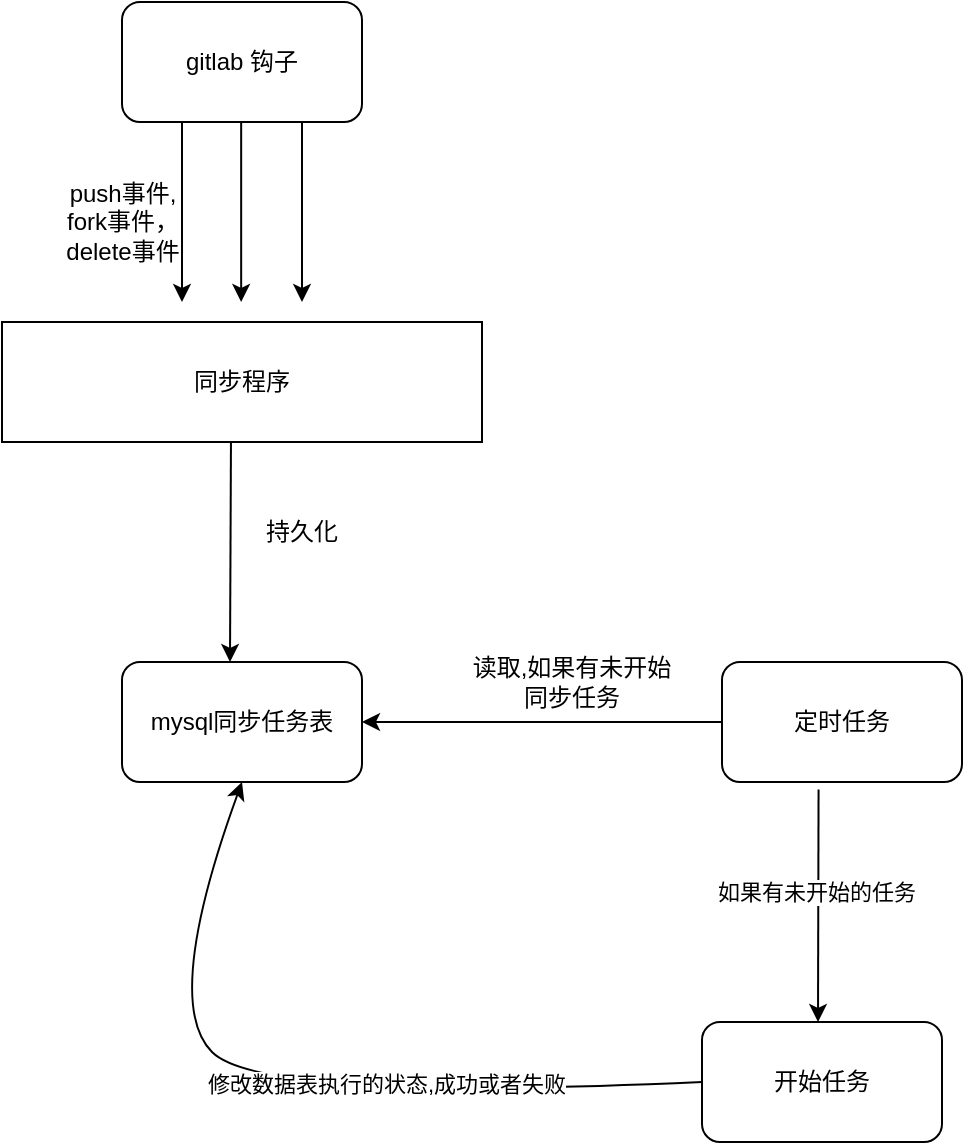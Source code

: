 <mxfile version="21.3.2" type="github">
  <diagram name="第 1 页" id="a9l_GqRYq0tupaa4qaCO">
    <mxGraphModel dx="1311" dy="678" grid="1" gridSize="10" guides="1" tooltips="1" connect="1" arrows="1" fold="1" page="1" pageScale="1" pageWidth="827" pageHeight="1169" math="0" shadow="0">
      <root>
        <mxCell id="0" />
        <mxCell id="1" parent="0" />
        <mxCell id="h_j1EcR0HLJxvDaUvO9e-1" value="gitlab 钩子" style="rounded=1;whiteSpace=wrap;html=1;" vertex="1" parent="1">
          <mxGeometry x="310" y="140" width="120" height="60" as="geometry" />
        </mxCell>
        <mxCell id="h_j1EcR0HLJxvDaUvO9e-2" value="同步程序" style="rounded=0;whiteSpace=wrap;html=1;" vertex="1" parent="1">
          <mxGeometry x="250" y="300" width="240" height="60" as="geometry" />
        </mxCell>
        <mxCell id="h_j1EcR0HLJxvDaUvO9e-3" value="" style="endArrow=classic;html=1;rounded=0;exitX=0.25;exitY=1;exitDx=0;exitDy=0;" edge="1" parent="1" source="h_j1EcR0HLJxvDaUvO9e-1">
          <mxGeometry width="50" height="50" relative="1" as="geometry">
            <mxPoint x="370" y="390" as="sourcePoint" />
            <mxPoint x="340" y="290" as="targetPoint" />
            <Array as="points">
              <mxPoint x="340" y="240" />
            </Array>
          </mxGeometry>
        </mxCell>
        <mxCell id="h_j1EcR0HLJxvDaUvO9e-4" value="push事件,&lt;br&gt;fork事件，&lt;br&gt;delete事件" style="text;html=1;align=center;verticalAlign=middle;resizable=0;points=[];autosize=1;strokeColor=none;fillColor=none;" vertex="1" parent="1">
          <mxGeometry x="270" y="220" width="80" height="60" as="geometry" />
        </mxCell>
        <mxCell id="h_j1EcR0HLJxvDaUvO9e-9" value="" style="endArrow=classic;html=1;rounded=0;exitX=0.25;exitY=1;exitDx=0;exitDy=0;" edge="1" parent="1">
          <mxGeometry width="50" height="50" relative="1" as="geometry">
            <mxPoint x="369.58" y="200" as="sourcePoint" />
            <mxPoint x="369.58" y="290" as="targetPoint" />
            <Array as="points">
              <mxPoint x="369.58" y="240" />
            </Array>
          </mxGeometry>
        </mxCell>
        <mxCell id="h_j1EcR0HLJxvDaUvO9e-10" value="" style="endArrow=classic;html=1;rounded=0;exitX=0.25;exitY=1;exitDx=0;exitDy=0;" edge="1" parent="1">
          <mxGeometry width="50" height="50" relative="1" as="geometry">
            <mxPoint x="400" y="200" as="sourcePoint" />
            <mxPoint x="400" y="290" as="targetPoint" />
            <Array as="points">
              <mxPoint x="400" y="240" />
            </Array>
          </mxGeometry>
        </mxCell>
        <mxCell id="h_j1EcR0HLJxvDaUvO9e-11" value="mysql同步任务表" style="rounded=1;whiteSpace=wrap;html=1;" vertex="1" parent="1">
          <mxGeometry x="310" y="470" width="120" height="60" as="geometry" />
        </mxCell>
        <mxCell id="h_j1EcR0HLJxvDaUvO9e-12" value="持久化" style="text;html=1;strokeColor=none;fillColor=none;align=center;verticalAlign=middle;whiteSpace=wrap;rounded=0;" vertex="1" parent="1">
          <mxGeometry x="370" y="390" width="60" height="30" as="geometry" />
        </mxCell>
        <mxCell id="h_j1EcR0HLJxvDaUvO9e-13" value="" style="endArrow=classic;html=1;rounded=0;exitX=0.477;exitY=1;exitDx=0;exitDy=0;exitPerimeter=0;" edge="1" parent="1" source="h_j1EcR0HLJxvDaUvO9e-2">
          <mxGeometry width="50" height="50" relative="1" as="geometry">
            <mxPoint x="370" y="390" as="sourcePoint" />
            <mxPoint x="364" y="470" as="targetPoint" />
          </mxGeometry>
        </mxCell>
        <mxCell id="h_j1EcR0HLJxvDaUvO9e-14" value="定时任务" style="rounded=1;whiteSpace=wrap;html=1;" vertex="1" parent="1">
          <mxGeometry x="610" y="470" width="120" height="60" as="geometry" />
        </mxCell>
        <mxCell id="h_j1EcR0HLJxvDaUvO9e-15" value="" style="endArrow=classic;html=1;rounded=0;exitX=0;exitY=0.5;exitDx=0;exitDy=0;entryX=1;entryY=0.5;entryDx=0;entryDy=0;" edge="1" parent="1" source="h_j1EcR0HLJxvDaUvO9e-14" target="h_j1EcR0HLJxvDaUvO9e-11">
          <mxGeometry width="50" height="50" relative="1" as="geometry">
            <mxPoint x="370" y="390" as="sourcePoint" />
            <mxPoint x="420" y="340" as="targetPoint" />
          </mxGeometry>
        </mxCell>
        <mxCell id="h_j1EcR0HLJxvDaUvO9e-16" value="读取,如果有未开始同步任务" style="text;html=1;strokeColor=none;fillColor=none;align=center;verticalAlign=middle;whiteSpace=wrap;rounded=0;" vertex="1" parent="1">
          <mxGeometry x="480" y="470" width="110" height="20" as="geometry" />
        </mxCell>
        <mxCell id="h_j1EcR0HLJxvDaUvO9e-22" value="" style="endArrow=classic;html=1;rounded=0;exitX=0.394;exitY=1.063;exitDx=0;exitDy=0;exitPerimeter=0;" edge="1" parent="1">
          <mxGeometry width="50" height="50" relative="1" as="geometry">
            <mxPoint x="658.28" y="533.78" as="sourcePoint" />
            <mxPoint x="658" y="650" as="targetPoint" />
          </mxGeometry>
        </mxCell>
        <mxCell id="h_j1EcR0HLJxvDaUvO9e-23" value="如果有未开始的任务" style="edgeLabel;html=1;align=center;verticalAlign=middle;resizable=0;points=[];" vertex="1" connectable="0" parent="h_j1EcR0HLJxvDaUvO9e-22">
          <mxGeometry x="-0.676" y="-1" relative="1" as="geometry">
            <mxPoint y="32" as="offset" />
          </mxGeometry>
        </mxCell>
        <mxCell id="h_j1EcR0HLJxvDaUvO9e-24" value="开始任务" style="rounded=1;whiteSpace=wrap;html=1;" vertex="1" parent="1">
          <mxGeometry x="600" y="650" width="120" height="60" as="geometry" />
        </mxCell>
        <mxCell id="h_j1EcR0HLJxvDaUvO9e-26" value="" style="curved=1;endArrow=classic;html=1;rounded=0;exitX=0;exitY=0.5;exitDx=0;exitDy=0;entryX=0.5;entryY=1;entryDx=0;entryDy=0;" edge="1" parent="1" source="h_j1EcR0HLJxvDaUvO9e-24" target="h_j1EcR0HLJxvDaUvO9e-11">
          <mxGeometry width="50" height="50" relative="1" as="geometry">
            <mxPoint x="330" y="690" as="sourcePoint" />
            <mxPoint x="380" y="640" as="targetPoint" />
            <Array as="points">
              <mxPoint x="380" y="690" />
              <mxPoint x="330" y="640" />
            </Array>
          </mxGeometry>
        </mxCell>
        <mxCell id="h_j1EcR0HLJxvDaUvO9e-27" value="修改数据表执行的状态,成功或者失败" style="edgeLabel;html=1;align=center;verticalAlign=middle;resizable=0;points=[];" vertex="1" connectable="0" parent="h_j1EcR0HLJxvDaUvO9e-26">
          <mxGeometry x="-0.226" y="-6" relative="1" as="geometry">
            <mxPoint as="offset" />
          </mxGeometry>
        </mxCell>
      </root>
    </mxGraphModel>
  </diagram>
</mxfile>
